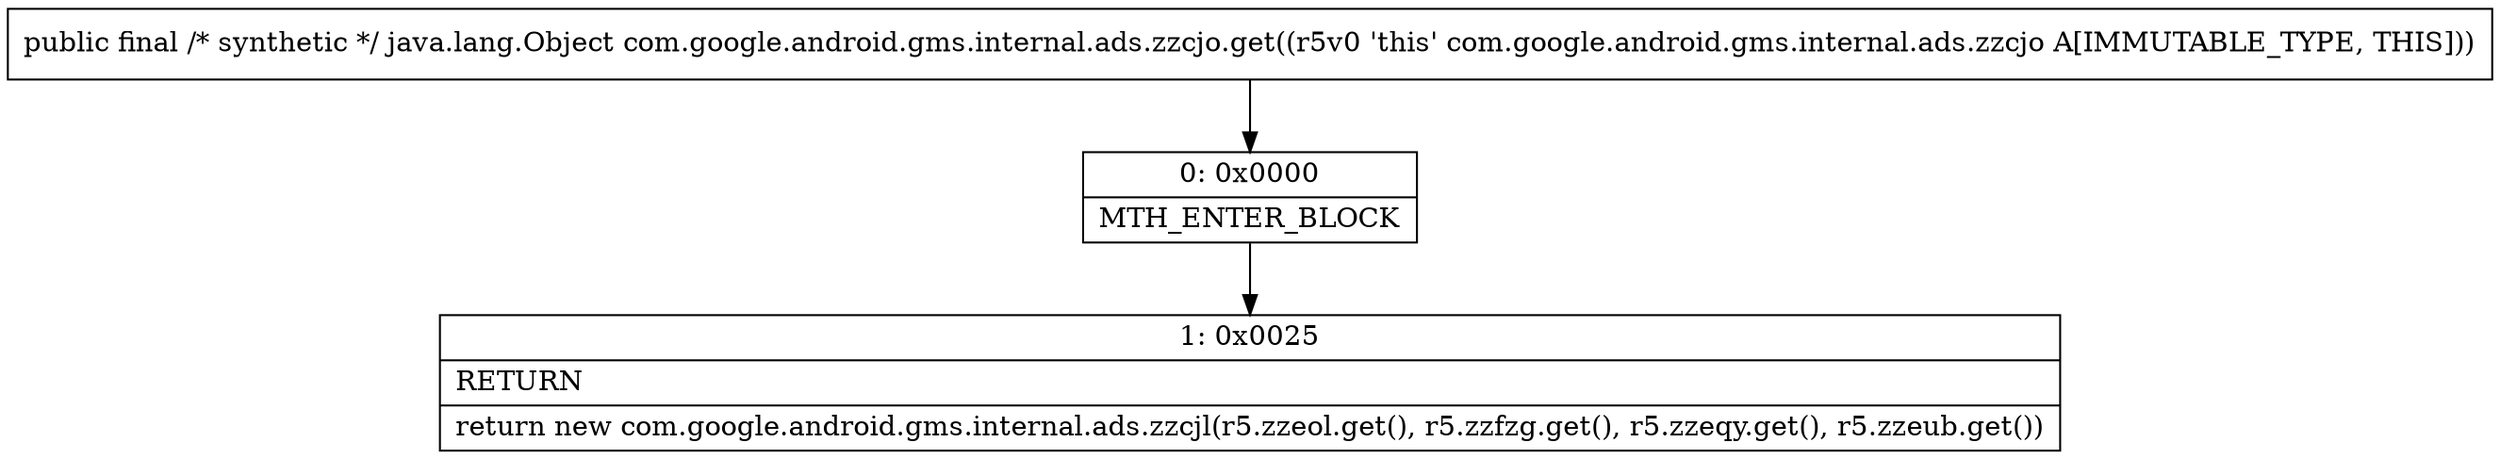 digraph "CFG forcom.google.android.gms.internal.ads.zzcjo.get()Ljava\/lang\/Object;" {
Node_0 [shape=record,label="{0\:\ 0x0000|MTH_ENTER_BLOCK\l}"];
Node_1 [shape=record,label="{1\:\ 0x0025|RETURN\l|return new com.google.android.gms.internal.ads.zzcjl(r5.zzeol.get(), r5.zzfzg.get(), r5.zzeqy.get(), r5.zzeub.get())\l}"];
MethodNode[shape=record,label="{public final \/* synthetic *\/ java.lang.Object com.google.android.gms.internal.ads.zzcjo.get((r5v0 'this' com.google.android.gms.internal.ads.zzcjo A[IMMUTABLE_TYPE, THIS])) }"];
MethodNode -> Node_0;
Node_0 -> Node_1;
}

